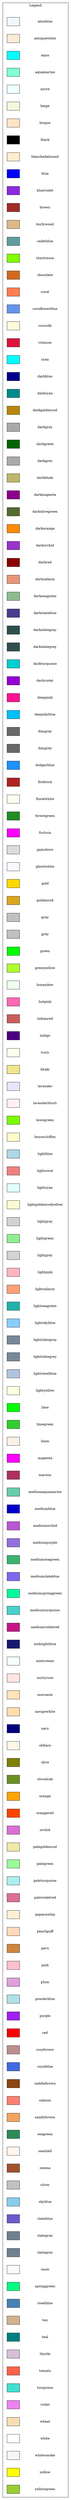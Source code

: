 digraph G {

    charset="UTF-8"
    rankdir=TB

    // https://stackoverflow.com/questions/7599279/how-to-get-horizontal-edges-between-nodes-of-two-or-more-clusters
    subgraph cluster_legend {
        label = "Legend";

        aliceblue [label="", shape=rounded, style=filled, fillcolor=aliceblue]
        ALICE_BLUE [label=aliceblue, shape=plaintext]
        antiquewhite [label="", shape=rounded, style=filled, fillcolor=antiquewhite]
        ANTIQUE_WHITE [label=antiquewhite, shape=plaintext]
        aqua [label="", shape=rounded, style=filled, fillcolor=aqua]
        AQUA [label=aqua, shape=plaintext]
        aquamarine [label="", shape=rounded, style=filled, fillcolor=aquamarine]
        AQUAMARINE [label=aquamarine, shape=plaintext]
        azure [label="", shape=rounded, style=filled, fillcolor=azure]
        AZURE [label=azure, shape=plaintext]
        beige [label="", shape=rounded, style=filled, fillcolor=beige]
        BEIGE [label=beige, shape=plaintext]
        bisque [label="", shape=rounded, style=filled, fillcolor=bisque]
        BISQUE [label=bisque, shape=plaintext]
        black [label="", shape=rounded, style=filled, fillcolor=black]
        BLACK [label=black, shape=plaintext]
        blanchedalmond [label="", shape=rounded, style=filled, fillcolor=blanchedalmond]
        BLANCHED_ALMOND [label=blanchedalmond, shape=plaintext]
        blue [label="", shape=rounded, style=filled, fillcolor=blue]
        BLUE [label=blue, shape=plaintext]
        blueviolet [label="", shape=rounded, style=filled, fillcolor=blueviolet]
        BLUE_VIOLET [label=blueviolet, shape=plaintext]
        brown [label="", shape=rounded, style=filled, fillcolor=brown]
        BROWN [label=brown, shape=plaintext]
        burlywood [label="", shape=rounded, style=filled, fillcolor=burlywood]
        BURLY_WOOD [label=burlywood, shape=plaintext]
        cadetblue [label="", shape=rounded, style=filled, fillcolor=cadetblue]
        CADET_BLUE [label=cadetblue, shape=plaintext]
        chartreuse [label="", shape=rounded, style=filled, fillcolor=chartreuse]
        CHARTREUSE [label=chartreuse, shape=plaintext]
        chocolate [label="", shape=rounded, style=filled, fillcolor=chocolate]
        CHOCOLATE [label=chocolate, shape=plaintext]
        coral [label="", shape=rounded, style=filled, fillcolor=coral]
        CORAL [label=coral, shape=plaintext]
        cornflowerblue [label="", shape=rounded, style=filled, fillcolor=cornflowerblue]
        CORN_FLOWER_BLUE [label=cornflowerblue, shape=plaintext]
        cornsilk [label="", shape=rounded, style=filled, fillcolor=cornsilk]
        CORN_SILK [label=cornsilk, shape=plaintext]
        crimson [label="", shape=rounded, style=filled, fillcolor=crimson]
        CRIMSON [label=crimson, shape=plaintext]
        cyan [label="", shape=rounded, style=filled, fillcolor=cyan]
        CYAN [label=cyan, shape=plaintext]
        darkblue [label="", shape=rounded, style=filled, fillcolor=darkblue]
        DARK_BLUE [label=darkblue, shape=plaintext]
        darkcyan [label="", shape=rounded, style=filled, fillcolor=darkcyan]
        DARK_CYAN [label=darkcyan, shape=plaintext]
        darkgoldenrod [label="", shape=rounded, style=filled, fillcolor=darkgoldenrod]
        DARK_GOLDEN_ROD [label=darkgoldenrod, shape=plaintext]
        darkgray [label="", shape=rounded, style=filled, fillcolor=darkgray]
        DARK_GRAY [label=darkgray, shape=plaintext]
        darkgreen [label="", shape=rounded, style=filled, fillcolor=darkgreen]
        DARK_GREEN [label=darkgreen, shape=plaintext]
        darkgrey [label="", shape=rounded, style=filled, fillcolor=darkgrey]
        DARK_GREY [label=darkgrey, shape=plaintext]
        darkkhaki [label="", shape=rounded, style=filled, fillcolor=darkkhaki]
        DARK_KHAKI [label=darkkhaki, shape=plaintext]
        darkmagenta [label="", shape=rounded, style=filled, fillcolor=darkmagenta]
        DARK_MAGENTA [label=darkmagenta, shape=plaintext]
        darkolivegreen [label="", shape=rounded, style=filled, fillcolor=darkolivegreen]
        DARK_OLIVE_GREEN [label=darkolivegreen, shape=plaintext]
        darkorange [label="", shape=rounded, style=filled, fillcolor=darkorange]
        DARK_ORANGE [label=darkorange, shape=plaintext]
        darkorchid [label="", shape=rounded, style=filled, fillcolor=darkorchid]
        DARK_ORCHID [label=darkorchid, shape=plaintext]
        darkred [label="", shape=rounded, style=filled, fillcolor=darkred]
        DARK_RED [label=darkred, shape=plaintext]
        darksalmon [label="", shape=rounded, style=filled, fillcolor=darksalmon]
        DARK_SALMON [label=darksalmon, shape=plaintext]
        darkseagreen [label="", shape=rounded, style=filled, fillcolor=darkseagreen]
        DARK_SEA_GREEN [label=darkseagreen, shape=plaintext]
        darkslateblue [label="", shape=rounded, style=filled, fillcolor=darkslateblue]
        DARK_SLATE_BLUE [label=darkslateblue, shape=plaintext]
        darkslategray [label="", shape=rounded, style=filled, fillcolor=darkslategray]
        DARK_SLATE_GRAY [label=darkslategray, shape=plaintext]
        darkslategrey [label="", shape=rounded, style=filled, fillcolor=darkslategrey]
        DARK_SLATE_GREY [label=darkslategrey, shape=plaintext]
        darkturquoise [label="", shape=rounded, style=filled, fillcolor=darkturquoise]
        DARK_TURQUOISE [label=darkturquoise, shape=plaintext]
        darkviolet [label="", shape=rounded, style=filled, fillcolor=darkviolet]
        DARK_VIOLET [label=darkviolet, shape=plaintext]
        deeppink [label="", shape=rounded, style=filled, fillcolor=deeppink]
        DEEP_PINK [label=deeppink, shape=plaintext]
        deepskyblue [label="", shape=rounded, style=filled, fillcolor=deepskyblue]
        DEEP_SKY_BLUE [label=deepskyblue, shape=plaintext]
        dimgray [label="", shape=rounded, style=filled, fillcolor=dimgray]
        DIM_GRAY [label=dimgray, shape=plaintext]
        dimgrey [label="", shape=rounded, style=filled, fillcolor=dimgrey]
        DIM_GREY [label=dimgrey, shape=plaintext]
        dodgerblue [label="", shape=rounded, style=filled, fillcolor=dodgerblue]
        DODGER_BLUE [label=dodgerblue, shape=plaintext]
        firebrick [label="", shape=rounded, style=filled, fillcolor=firebrick]
        FIRE_BRICK [label=firebrick, shape=plaintext]
        floralwhite [label="", shape=rounded, style=filled, fillcolor=floralwhite]
        FLORAL_WHITE [label=floralwhite, shape=plaintext]
        forestgreen [label="", shape=rounded, style=filled, fillcolor=forestgreen]
        FOREST_GREEN [label=forestgreen, shape=plaintext]
        fuchsia [label="", shape=rounded, style=filled, fillcolor=fuchsia]
        FUCHSIA [label=fuchsia, shape=plaintext]
        gainsboro [label="", shape=rounded, style=filled, fillcolor=gainsboro]
        GAINS_BORO [label=gainsboro, shape=plaintext]
        ghostwhite [label="", shape=rounded, style=filled, fillcolor=ghostwhite]
        GHOST_WHITE [label=ghostwhite, shape=plaintext]
        gold [label="", shape=rounded, style=filled, fillcolor=gold]
        GOLD [label=gold, shape=plaintext]
        goldenrod [label="", shape=rounded, style=filled, fillcolor=goldenrod]
        GOLDEN_ROD [label=goldenrod, shape=plaintext]
        gray [label="", shape=rounded, style=filled, fillcolor=gray]
        GRAY [label=gray, shape=plaintext]
        grey [label="", shape=rounded, style=filled, fillcolor=grey]
        GREY [label=grey, shape=plaintext]
        green [label="", shape=rounded, style=filled, fillcolor=green]
        GREEN [label=green, shape=plaintext]
        greenyellow [label="", shape=rounded, style=filled, fillcolor=greenyellow]
        GREEN_YELLOW [label=greenyellow, shape=plaintext]
        honeydew [label="", shape=rounded, style=filled, fillcolor=honeydew]
        HONEY_DEW [label=honeydew, shape=plaintext]
        hotpink [label="", shape=rounded, style=filled, fillcolor=hotpink]
        HOT_PINK [label=hotpink, shape=plaintext]
        indianred [label="", shape=rounded, style=filled, fillcolor=indianred]
        INDIAN_RED [label=indianred, shape=plaintext]
        indigo [label="", shape=rounded, style=filled, fillcolor=indigo]
        INDIGO [label=indigo, shape=plaintext]
        ivory [label="", shape=rounded, style=filled, fillcolor=ivory]
        IVORY [label=ivory, shape=plaintext]
        khaki [label="", shape=rounded, style=filled, fillcolor=khaki]
        KHAKI [label=khaki, shape=plaintext]
        lavender [label="", shape=rounded, style=filled, fillcolor=lavender]
        LAVENDER [label=lavender, shape=plaintext]
        lavenderblush [label="", shape=rounded, style=filled, fillcolor=lavenderblush]
        LAVENDER_BLUSH [label=lavenderblush, shape=plaintext]
        lawngreen [label="", shape=rounded, style=filled, fillcolor=lawngreen]
        LAWNGREEN [label=lawngreen, shape=plaintext]
        lemonchiffon [label="", shape=rounded, style=filled, fillcolor=lemonchiffon]
        LEMON_CHIFFON [label=lemonchiffon, shape=plaintext]
        lightblue [label="", shape=rounded, style=filled, fillcolor=lightblue]
        LIGHT_BLUE [label=lightblue, shape=plaintext]
        lightcoral [label="", shape=rounded, style=filled, fillcolor=lightcoral]
        LIGHT_CORAL [label=lightcoral, shape=plaintext]
        lightcyan [label="", shape=rounded, style=filled, fillcolor=lightcyan]
        LIGHT_CYAN [label=lightcyan, shape=plaintext]
        lightgoldenrodyellow [label="", shape=rounded, style=filled, fillcolor=lightgoldenrodyellow]
        LIGHT_GOLDEN_ROD_YELLOW [label=lightgoldenrodyellow, shape=plaintext]
        lightgray [label="", shape=rounded, style=filled, fillcolor=lightgray]
        LIGHT_GRAY [label=lightgray, shape=plaintext]
        lightgreen [label="", shape=rounded, style=filled, fillcolor=lightgreen]
        LIGHT_GREEN [label=lightgreen, shape=plaintext]
        lightgrey [label="", shape=rounded, style=filled, fillcolor=lightgrey]
        LIGHT_GREY [label=lightgrey, shape=plaintext]
        lightpink [label="", shape=rounded, style=filled, fillcolor=lightpink]
        LIGHT_PINK [label=lightpink, shape=plaintext]
        lightsalmon [label="", shape=rounded, style=filled, fillcolor=lightsalmon]
        LIGHT_SALMON [label=lightsalmon, shape=plaintext]
        lightseagreen [label="", shape=rounded, style=filled, fillcolor=lightseagreen]
        LIGHT_SEA_GREEN [label=lightseagreen, shape=plaintext]
        lightskyblue [label="", shape=rounded, style=filled, fillcolor=lightskyblue]
        LIGHT_SKY_BLUE [label=lightskyblue, shape=plaintext]
        lightslategray [label="", shape=rounded, style=filled, fillcolor=lightslategray]
        LIGHT_SLATE_GRAY [label=lightslategray, shape=plaintext]
        lightslategrey [label="", shape=rounded, style=filled, fillcolor=lightslategrey]
        LIGHT_SLATE_GREY [label=lightslategrey, shape=plaintext]
        lightsteelblue [label="", shape=rounded, style=filled, fillcolor=lightsteelblue]
        LIGHT_STEEL_BLUE [label=lightsteelblue, shape=plaintext]
        lightyellow [label="", shape=rounded, style=filled, fillcolor=lightyellow]
        LIGHT_YELLOW [label=lightyellow, shape=plaintext]
        lime [label="", shape=rounded, style=filled, fillcolor=lime]
        LIME [label=lime, shape=plaintext]
        limegreen [label="", shape=rounded, style=filled, fillcolor=limegreen]
        LIME_GREEN [label=limegreen, shape=plaintext]
        linen [label="", shape=rounded, style=filled, fillcolor=linen]
        LINEN [label=linen, shape=plaintext]
        magenta [label="", shape=rounded, style=filled, fillcolor=magenta]
        MAGENTA [label=magenta, shape=plaintext]
        maroon [label="", shape=rounded, style=filled, fillcolor=maroon]
        MAROON [label=maroon, shape=plaintext]
        mediumaquamarine [label="", shape=rounded, style=filled, fillcolor=mediumaquamarine]
        MEDIUM_AQUAMARINE [label=mediumaquamarine, shape=plaintext]
        mediumblue [label="", shape=rounded, style=filled, fillcolor=mediumblue]
        MEDIUM_BLUE [label=mediumblue, shape=plaintext]
        mediumorchid [label="", shape=rounded, style=filled, fillcolor=mediumorchid]
        MEDIUM_ORCHID [label=mediumorchid, shape=plaintext]
        mediumpurple [label="", shape=rounded, style=filled, fillcolor=mediumpurple]
        MEDIUM_PURPLE [label=mediumpurple, shape=plaintext]
        mediumseagreen [label="", shape=rounded, style=filled, fillcolor=mediumseagreen]
        MEDIUM_SEA_GREEN [label=mediumseagreen, shape=plaintext]
        mediumslateblue [label="", shape=rounded, style=filled, fillcolor=mediumslateblue]
        MEDIUM_SLATE_BLUE [label=mediumslateblue, shape=plaintext]
        mediumspringgreen [label="", shape=rounded, style=filled, fillcolor=mediumspringgreen]
        MEDIUM_SPRING_GREEN [label=mediumspringgreen, shape=plaintext]
        mediumturquoise [label="", shape=rounded, style=filled, fillcolor=mediumturquoise]
        MEDIUM_TURQUOISE [label=mediumturquoise, shape=plaintext]
        mediumvioletred [label="", shape=rounded, style=filled, fillcolor=mediumvioletred]
        MEDIUM_VIOLET_RED [label=mediumvioletred, shape=plaintext]
        midnightblue [label="", shape=rounded, style=filled, fillcolor=midnightblue]
        MIDNIGHT_BLUE [label=midnightblue, shape=plaintext]
        mintcream [label="", shape=rounded, style=filled, fillcolor=mintcream]
        MINT_CREAM [label=mintcream, shape=plaintext]
        mistyrose [label="", shape=rounded, style=filled, fillcolor=mistyrose]
        MISTY_ROSE [label=mistyrose, shape=plaintext]
        moccasin [label="", shape=rounded, style=filled, fillcolor=moccasin]
        MOCCASIN [label=moccasin, shape=plaintext]
        navajowhite [label="", shape=rounded, style=filled, fillcolor=navajowhite]
        NAVAJO_WHITE [label=navajowhite, shape=plaintext]
        navy [label="", shape=rounded, style=filled, fillcolor=navy]
        NAVY [label=navy, shape=plaintext]
        oldlace [label="", shape=rounded, style=filled, fillcolor=oldlace]
        OLD_LACE [label=oldlace, shape=plaintext]
        olive [label="", shape=rounded, style=filled, fillcolor=olive]
        OLIVE [label=olive, shape=plaintext]
        olivedrab [label="", shape=rounded, style=filled, fillcolor=olivedrab]
        OLIVE_DRAB [label=olivedrab, shape=plaintext]
        orange [label="", shape=rounded, style=filled, fillcolor=orange]
        ORANGE [label=orange, shape=plaintext]
        orangered [label="", shape=rounded, style=filled, fillcolor=orangered]
        ORANGE_RED [label=orangered, shape=plaintext]
        orchid [label="", shape=rounded, style=filled, fillcolor=orchid]
        ORCHID [label=orchid, shape=plaintext]
        palegoldenrod [label="", shape=rounded, style=filled, fillcolor=palegoldenrod]
        PALE_GOLDEN_ROD [label=palegoldenrod, shape=plaintext]
        palegreen [label="", shape=rounded, style=filled, fillcolor=palegreen]
        PALE_GREEN [label=palegreen, shape=plaintext]
        paleturquoise [label="", shape=rounded, style=filled, fillcolor=paleturquoise]
        PALE_TURQUOISE [label=paleturquoise, shape=plaintext]
        palevioletred [label="", shape=rounded, style=filled, fillcolor=palevioletred]
        PALE_VIOLET_RED [label=palevioletred, shape=plaintext]
        papayawhip [label="", shape=rounded, style=filled, fillcolor=papayawhip]
        PAPAYA_WHIP [label=papayawhip, shape=plaintext]
        peachpuff [label="", shape=rounded, style=filled, fillcolor=peachpuff]
        PEACH_PUFF [label=peachpuff, shape=plaintext]
        peru [label="", shape=rounded, style=filled, fillcolor=peru]
        PERU [label=peru, shape=plaintext]
        pink [label="", shape=rounded, style=filled, fillcolor=pink]
        PINK [label=pink, shape=plaintext]
        plum [label="", shape=rounded, style=filled, fillcolor=plum]
        PLUM [label=plum, shape=plaintext]
        powderblue [label="", shape=rounded, style=filled, fillcolor=powderblue]
        POWDER_BLUE [label=powderblue, shape=plaintext]
        purple [label="", shape=rounded, style=filled, fillcolor=purple]
        PURPLE [label=purple, shape=plaintext]
        red [label="", shape=rounded, style=filled, fillcolor=red]
        RED [label=red, shape=plaintext]
        rosybrown [label="", shape=rounded, style=filled, fillcolor=rosybrown]
        ROSY_BROWN [label=rosybrown, shape=plaintext]
        royalblue [label="", shape=rounded, style=filled, fillcolor=royalblue]
        ROYAL_BLUE [label=royalblue, shape=plaintext]
        saddlebrown [label="", shape=rounded, style=filled, fillcolor=saddlebrown]
        SADDLE_BROWN [label=saddlebrown, shape=plaintext]
        salmon [label="", shape=rounded, style=filled, fillcolor=salmon]
        SALMON [label=salmon, shape=plaintext]
        sandybrown [label="", shape=rounded, style=filled, fillcolor=sandybrown]
        SANDY_BROWN [label=sandybrown, shape=plaintext]
        seagreen [label="", shape=rounded, style=filled, fillcolor=seagreen]
        SEA_GREEN [label=seagreen, shape=plaintext]
        seashell [label="", shape=rounded, style=filled, fillcolor=seashell]
        SEA_SHELL [label=seashell, shape=plaintext]
        sienna [label="", shape=rounded, style=filled, fillcolor=sienna]
        SIENNA [label=sienna, shape=plaintext]
        silver [label="", shape=rounded, style=filled, fillcolor=silver]
        SILVER [label=silver, shape=plaintext]
        skyblue [label="", shape=rounded, style=filled, fillcolor=skyblue]
        SKY_BLUE [label=skyblue, shape=plaintext]
        slateblue [label="", shape=rounded, style=filled, fillcolor=slateblue]
        SLATE_BLUE [label=slateblue, shape=plaintext]
        slategray [label="", shape=rounded, style=filled, fillcolor=slategray]
        SLATE_GRAY [label=slategray, shape=plaintext]
        slategrey [label="", shape=rounded, style=filled, fillcolor=slategrey]
        SLATE_GREY [label=slategrey, shape=plaintext]
        snow [label="", shape=rounded, style=filled, fillcolor=snow]
        SNOW [label=snow, shape=plaintext]
        springgreen [label="", shape=rounded, style=filled, fillcolor=springgreen]
        SPRING_GREEN [label=springgreen, shape=plaintext]
        steelblue [label="", shape=rounded, style=filled, fillcolor=steelblue]
        STEEL_BLUE [label=steelblue, shape=plaintext]
        tan [label="", shape=rounded, style=filled, fillcolor=tan]
        TAN [label=tan, shape=plaintext]
        teal [label="", shape=rounded, style=filled, fillcolor=teal]
        TEAL [label=teal, shape=plaintext]
        thistle [label="", shape=rounded, style=filled, fillcolor=thistle]
        THISTLE [label=thistle, shape=plaintext]
        tomato [label="", shape=rounded, style=filled, fillcolor=tomato]
        TOMATO [label=tomato, shape=plaintext]
        turquoise [label="", shape=rounded, style=filled, fillcolor=turquoise]
        TURQUOISE [label=turquoise, shape=plaintext]
        violet [label="", shape=rounded, style=filled, fillcolor=violet]
        VIOLET [label=violet, shape=plaintext]
        wheat [label="", shape=rounded, style=filled, fillcolor=wheat]
        WHEAT [label=wheat, shape=plaintext]
        white [label="", shape=rounded, style=filled, fillcolor=white]
        WHITE [label=white, shape=plaintext]
        whitesmoke [label="", shape=rounded, style=filled, fillcolor=whitesmoke]
        WHITE_SMOKE [label=whitesmoke, shape=plaintext]
        yellow [label="", shape=rounded, style=filled, fillcolor=yellow]
        YELLOW [label=yellow, shape=plaintext]
        yellowgreen [label="", shape=rounded, style=filled, fillcolor=yellowgreen]
        YELLOW_GREEN [label=yellowgreen, shape=plaintext]

        subgraph cluster_B {

              label = "description";
              style = invisible;
              edge [style=invisible,dir=none];
              node [style=filled,color=white];

              ALICE_BLUE -> ANTIQUE_WHITE;
              ANTIQUE_WHITE -> AQUA;
              AQUA -> AQUAMARINE;
              AQUAMARINE -> AZURE;
              AZURE -> BEIGE;
              BEIGE -> BISQUE;
              BISQUE -> BLACK;
              BLACK -> BLANCHED_ALMOND;
              BLANCHED_ALMOND -> BLUE;
              BLUE -> BLUE_VIOLET;
              BLUE_VIOLET -> BROWN;
              BROWN -> BURLY_WOOD;
              BURLY_WOOD -> CADET_BLUE;
              CADET_BLUE -> CHARTREUSE;
              CHARTREUSE -> CHOCOLATE;
              CHOCOLATE -> CORAL;
              CORAL -> CORN_FLOWER_BLUE;
              CORN_FLOWER_BLUE -> CORN_SILK;
              CORN_SILK -> CRIMSON;
              CRIMSON -> CYAN;
              CYAN -> DARK_BLUE;
              DARK_BLUE -> DARK_CYAN;
              DARK_CYAN -> DARK_GOLDEN_ROD;
              DARK_GOLDEN_ROD -> DARK_GRAY;
              DARK_GRAY -> DARK_GREEN;
              DARK_GREEN -> DARK_GREY;
              DARK_GREY -> DARK_KHAKI;
              DARK_KHAKI -> DARK_MAGENTA;
              DARK_MAGENTA -> DARK_OLIVE_GREEN;
              DARK_OLIVE_GREEN -> DARK_ORANGE;
              DARK_ORANGE -> DARK_ORCHID;
              DARK_ORCHID -> DARK_RED;
              DARK_RED -> DARK_SALMON;
              DARK_SALMON -> DARK_SEA_GREEN;
              DARK_SEA_GREEN -> DARK_SLATE_BLUE;
              DARK_SLATE_BLUE -> DARK_SLATE_GRAY;
              DARK_SLATE_GRAY -> DARK_SLATE_GREY;
              DARK_SLATE_GREY -> DARK_TURQUOISE;
              DARK_TURQUOISE -> DARK_VIOLET;
              DARK_VIOLET -> DEEP_PINK;
              DEEP_PINK -> DEEP_SKY_BLUE;
              DEEP_SKY_BLUE -> DIM_GRAY;
              DIM_GRAY -> DIM_GREY;
              DIM_GREY -> DODGER_BLUE;
              DODGER_BLUE -> FIRE_BRICK;
              FIRE_BRICK -> FLORAL_WHITE;
              FLORAL_WHITE -> FOREST_GREEN;
              FOREST_GREEN -> FUCHSIA;
              FUCHSIA -> GAINS_BORO;
              GAINS_BORO -> GHOST_WHITE;
              GHOST_WHITE -> GOLD;
              GOLD -> GOLDEN_ROD;
              GOLDEN_ROD -> GRAY;
              GRAY -> GREY;
              GREY -> GREEN;
              GREEN -> GREEN_YELLOW;
              GREEN_YELLOW -> HONEY_DEW;
              HONEY_DEW -> HOT_PINK;
              HOT_PINK -> INDIAN_RED;
              INDIAN_RED -> INDIGO;
              INDIGO -> IVORY;
              IVORY -> KHAKI;
              KHAKI -> LAVENDER;
              LAVENDER -> LAVENDER_BLUSH;
              LAVENDER_BLUSH -> LAWNGREEN;
              LAWNGREEN -> LEMON_CHIFFON;
              LEMON_CHIFFON -> LIGHT_BLUE;
              LIGHT_BLUE -> LIGHT_CORAL;
              LIGHT_CORAL -> LIGHT_CYAN;
              LIGHT_CYAN -> LIGHT_GOLDEN_ROD_YELLOW;
              LIGHT_GOLDEN_ROD_YELLOW -> LIGHT_GRAY;
              LIGHT_GRAY -> LIGHT_GREEN;
              LIGHT_GREEN -> LIGHT_GREY;
              LIGHT_GREY -> LIGHT_PINK;
              LIGHT_PINK -> LIGHT_SALMON;
              LIGHT_SALMON -> LIGHT_SEA_GREEN;
              LIGHT_SEA_GREEN -> LIGHT_SKY_BLUE;
              LIGHT_SKY_BLUE -> LIGHT_SLATE_GRAY;
              LIGHT_SLATE_GRAY -> LIGHT_SLATE_GREY;
              LIGHT_SLATE_GREY -> LIGHT_STEEL_BLUE;
              LIGHT_STEEL_BLUE -> LIGHT_YELLOW;
              LIGHT_YELLOW -> LIME;
              LIME -> LIME_GREEN;
              LIME_GREEN -> LINEN;
              LINEN -> MAGENTA;
              MAGENTA -> MAROON;
              MAROON -> MEDIUM_AQUAMARINE;
              MEDIUM_AQUAMARINE -> MEDIUM_BLUE;
              MEDIUM_BLUE -> MEDIUM_ORCHID;
              MEDIUM_ORCHID -> MEDIUM_PURPLE;
              MEDIUM_PURPLE -> MEDIUM_SEA_GREEN;
              MEDIUM_SEA_GREEN -> MEDIUM_SLATE_BLUE;
              MEDIUM_SLATE_BLUE -> MEDIUM_SPRING_GREEN;
              MEDIUM_SPRING_GREEN -> MEDIUM_TURQUOISE;
              MEDIUM_TURQUOISE -> MEDIUM_VIOLET_RED;
              MEDIUM_VIOLET_RED -> MIDNIGHT_BLUE;
              MIDNIGHT_BLUE -> MINT_CREAM;
              MINT_CREAM -> MISTY_ROSE;
              MISTY_ROSE -> MOCCASIN;
              MOCCASIN -> NAVAJO_WHITE;
              NAVAJO_WHITE -> NAVY;
              NAVY -> OLD_LACE;
              OLD_LACE -> OLIVE;
              OLIVE -> OLIVE_DRAB;
              OLIVE_DRAB -> ORANGE;
              ORANGE -> ORANGE_RED;
              ORANGE_RED -> ORCHID;
              ORCHID -> PALE_GOLDEN_ROD;
              PALE_GOLDEN_ROD -> PALE_GREEN;
              PALE_GREEN -> PALE_TURQUOISE;
              PALE_TURQUOISE -> PALE_VIOLET_RED;
              PALE_VIOLET_RED -> PAPAYA_WHIP;
              PAPAYA_WHIP -> PEACH_PUFF;
              PEACH_PUFF -> PERU;
              PERU -> PINK;
              PINK -> PLUM;
              PLUM -> POWDER_BLUE;
              POWDER_BLUE -> PURPLE;
              PURPLE -> RED;
              RED -> ROSY_BROWN;
              ROSY_BROWN -> ROYAL_BLUE;
              ROYAL_BLUE -> SADDLE_BROWN;
              SADDLE_BROWN -> SALMON;
              SALMON -> SANDY_BROWN;
              SANDY_BROWN -> SEA_GREEN;
              SEA_GREEN -> SEA_SHELL;
              SEA_SHELL -> SIENNA;
              SIENNA -> SILVER;
              SILVER -> SKY_BLUE;
              SKY_BLUE -> SLATE_BLUE;
              SLATE_BLUE -> SLATE_GRAY;
              SLATE_GRAY -> SLATE_GREY;
              SLATE_GREY -> SNOW;
              SNOW -> SPRING_GREEN;
              SPRING_GREEN -> STEEL_BLUE;
              STEEL_BLUE -> TAN;
              TAN -> TEAL;
              TEAL -> THISTLE;
              THISTLE -> TOMATO;
              TOMATO -> TURQUOISE;
              TURQUOISE -> VIOLET;
              VIOLET -> WHEAT;
              WHEAT -> WHITE;
              WHITE -> WHITE_SMOKE;
              WHITE_SMOKE -> YELLOW;
              YELLOW -> YELLOW_GREEN;
        }

        subgraph cluster_A {

              label = "element";
              style = invisible;
              edge [style=invisible,dir=none];
              node [style=filled,color=white];

              aliceblue -> antiquewhite;
              antiquewhite -> aqua;
              aqua -> aquamarine;
              aquamarine -> azure;
              azure -> beige;
              beige -> bisque;
              bisque -> black;
              black -> blanchedalmond;
              blanchedalmond -> blue;
              blue -> blueviolet;
              blueviolet -> brown;
              brown -> burlywood;
              burlywood -> cadetblue;
              cadetblue -> chartreuse;
              chartreuse -> chocolate;
              chocolate -> coral;
              coral -> cornflowerblue;
              cornflowerblue -> cornsilk;
              cornsilk -> crimson;
              crimson -> cyan;
              cyan -> darkblue;
              darkblue -> darkcyan;
              darkcyan -> darkgoldenrod;
              darkgoldenrod -> darkgray;
              darkgray -> darkgreen;
              darkgreen -> darkgrey;
              darkgrey -> darkkhaki;
              darkkhaki -> darkmagenta;
              darkmagenta -> darkolivegreen;
              darkolivegreen -> darkorange;
              darkorange -> darkorchid;
              darkorchid -> darkred;
              darkred -> darksalmon;
              darksalmon -> darkseagreen;
              darkseagreen -> darkslateblue;
              darkslateblue -> darkslategray;
              darkslategray -> darkslategrey;
              darkslategrey -> darkturquoise;
              darkturquoise -> darkviolet;
              darkviolet -> deeppink;
              deeppink -> deepskyblue;
              deepskyblue -> dimgray;
              dimgray -> dimgrey;
              dimgrey -> dodgerblue;
              dodgerblue -> firebrick;
              firebrick -> floralwhite;
              floralwhite -> forestgreen;
              forestgreen -> fuchsia;
              fuchsia -> gainsboro;
              gainsboro -> ghostwhite;
              ghostwhite -> gold;
              gold -> goldenrod;
              goldenrod -> gray;
              gray -> grey;
              grey -> green;
              green -> greenyellow;
              greenyellow -> honeydew;
              honeydew -> hotpink;
              hotpink -> indianred;
              indianred -> indigo;
              indigo -> ivory;
              ivory -> khaki;
              khaki -> lavender;
              lavender -> lavenderblush;
              lavenderblush -> lawngreen;
              lawngreen -> lemonchiffon;
              lemonchiffon -> lightblue;
              lightblue -> lightcoral;
              lightcoral -> lightcyan;
              lightcyan -> lightgoldenrodyellow;
              lightgoldenrodyellow -> lightgray;
              lightgray -> lightgreen;
              lightgreen -> lightgrey;
              lightgrey -> lightpink;
              lightpink -> lightsalmon;
              lightsalmon -> lightseagreen;
              lightseagreen -> lightskyblue;
              lightskyblue -> lightslategray;
              lightslategray -> lightslategrey;
              lightslategrey -> lightsteelblue;
              lightsteelblue -> lightyellow;
              lightyellow -> lime;
              lime -> limegreen;
              limegreen -> linen;
              linen -> magenta;
              magenta -> maroon;
              maroon -> mediumaquamarine;
              mediumaquamarine -> mediumblue;
              mediumblue -> mediumorchid;
              mediumorchid -> mediumpurple;
              mediumpurple -> mediumseagreen;
              mediumseagreen -> mediumslateblue;
              mediumslateblue -> mediumspringgreen;
              mediumspringgreen -> mediumturquoise;
              mediumturquoise -> mediumvioletred;
              mediumvioletred -> midnightblue;
              midnightblue -> mintcream;
              mintcream -> mistyrose;
              mistyrose -> moccasin;
              moccasin -> navajowhite;
              navajowhite -> navy;
              navy -> oldlace;
              oldlace -> olive;
              olive -> olivedrab;
              olivedrab -> orange;
              orange -> orangered;
              orangered -> orchid;
              orchid -> palegoldenrod;
              palegoldenrod -> palegreen;
              palegreen -> paleturquoise;
              paleturquoise -> palevioletred;
              palevioletred -> papayawhip;
              papayawhip -> peachpuff;
              peachpuff -> peru;
              peru -> pink;
              pink -> plum;
              plum -> powderblue;
              powderblue -> purple;
              purple -> red;
              red -> rosybrown;
              rosybrown -> royalblue;
              royalblue -> saddlebrown;
              saddlebrown -> salmon;
              salmon -> sandybrown;
              sandybrown -> seagreen;
              seagreen -> seashell;
              seashell -> sienna;
              sienna -> silver;
              silver -> skyblue;
              skyblue -> slateblue;
              slateblue -> slategray;
              slategray -> slategrey;
              slategrey -> snow;
              snow -> springgreen;
              springgreen -> steelblue;
              steelblue -> tan;
              tan -> teal;
              teal -> thistle;
              thistle -> tomato;
              tomato -> turquoise;
              turquoise -> violet;
              violet -> wheat;
              wheat -> white;
              white -> whitesmoke;
              whitesmoke -> yellow;
              yellow -> yellowgreen;
        }

        edge[style=invisible, dir=none, constraint=false];

        aliceblue -> ALICE_BLUE;
        antiquewhite -> ANTIQUE_WHITE;
        aqua -> AQUA;
        aquamarine -> AQUAMARINE;
        azure -> AZURE;
        beige -> BEIGE;
        bisque -> BISQUE;
        black -> BLACK;
        blanchedalmond -> BLANCHED_ALMOND;
        blue -> BLUE;
        blueviolet -> BLUE_VIOLET;
        brown -> BROWN;
        burlywood -> BURLY_WOOD;
        cadetblue -> CADET_BLUE;
        chartreuse -> CHARTREUSE;
        chocolate -> CHOCOLATE;
        coral -> CORAL;
        cornflowerblue -> CORN_FLOWER_BLUE;
        cornsilk -> CORN_SILK;
        crimson -> CRIMSON;
        cyan -> CYAN;
        darkblue -> DARK_BLUE;
        darkcyan -> DARK_CYAN;
        darkgoldenrod -> DARK_GOLDEN_ROD;
        darkgray -> DARK_GRAY;
        darkgreen -> DARK_GREEN;
        darkgrey -> DARK_GREY;
        darkkhaki -> DARK_KHAKI;
        darkmagenta -> DARK_MAGENTA;
        darkolivegreen -> DARK_OLIVE_GREEN;
        darkorange -> DARK_ORANGE;
        darkorchid -> DARK_ORCHID;
        darkred -> DARK_RED;
        darksalmon -> DARK_SALMON;
        darkseagreen -> DARK_SEA_GREEN;
        darkslateblue -> DARK_SLATE_BLUE;
        darkslategray -> DARK_SLATE_GRAY;
        darkslategrey -> DARK_SLATE_GREY;
        darkturquoise -> DARK_TURQUOISE;
        darkviolet -> DARK_VIOLET;
        deeppink -> DEEP_PINK;
        deepskyblue -> DEEP_SKY_BLUE;
        dimgray -> DIM_GRAY;
        dimgrey -> DIM_GREY;
        dodgerblue -> DODGER_BLUE;
        firebrick -> FIRE_BRICK;
        floralwhite -> FLORAL_WHITE;
        forestgreen -> FOREST_GREEN;
        fuchsia -> FUCHSIA;
        gainsboro -> GAINS_BORO;
        ghostwhite -> GHOST_WHITE;
        gold -> GOLD;
        goldenrod -> GOLDEN_ROD;
        gray -> GRAY;
        grey -> GREY;
        green -> GREEN;
        greenyellow -> GREEN_YELLOW;
        honeydew -> HONEY_DEW;
        hotpink -> HOT_PINK;
        indianred -> INDIAN_RED;
        indigo -> INDIGO;
        ivory -> IVORY;
        khaki -> KHAKI;
        lavender -> LAVENDER;
        lavenderblush -> LAVENDER_BLUSH;
        lawngreen -> LAWNGREEN;
        lemonchiffon -> LEMON_CHIFFON;
        lightblue -> LIGHT_BLUE;
        lightcoral -> LIGHT_CORAL;
        lightcyan -> LIGHT_CYAN;
        lightgoldenrodyellow -> LIGHT_GOLDEN_ROD_YELLOW;
        lightgray -> LIGHT_GRAY;
        lightgreen -> LIGHT_GREEN;
        lightgrey -> LIGHT_GREY;
        lightpink -> LIGHT_PINK;
        lightsalmon -> LIGHT_SALMON;
        lightseagreen -> LIGHT_SEA_GREEN;
        lightskyblue -> LIGHT_SKY_BLUE;
        lightslategray -> LIGHT_SLATE_GRAY;
        lightslategrey -> LIGHT_SLATE_GREY;
        lightsteelblue -> LIGHT_STEEL_BLUE;
        lightyellow -> LIGHT_YELLOW;
        lime -> LIME;
        limegreen -> LIME_GREEN;
        linen -> LINEN;
        magenta -> MAGENTA;
        maroon -> MAROON;
        mediumaquamarine -> MEDIUM_AQUAMARINE;
        mediumblue -> MEDIUM_BLUE;
        mediumorchid -> MEDIUM_ORCHID;
        mediumpurple -> MEDIUM_PURPLE;
        mediumseagreen -> MEDIUM_SEA_GREEN;
        mediumslateblue -> MEDIUM_SLATE_BLUE;
        mediumspringgreen -> MEDIUM_SPRING_GREEN;
        mediumturquoise -> MEDIUM_TURQUOISE;
        mediumvioletred -> MEDIUM_VIOLET_RED;
        midnightblue -> MIDNIGHT_BLUE;
        mintcream -> MINT_CREAM;
        mistyrose -> MISTY_ROSE;
        moccasin -> MOCCASIN;
        navajowhite -> NAVAJO_WHITE;
        navy -> NAVY;
        oldlace -> OLD_LACE;
        olive -> OLIVE;
        olivedrab -> OLIVE_DRAB;
        orange -> ORANGE;
        orangered -> ORANGE_RED;
        orchid -> ORCHID;
        palegoldenrod -> PALE_GOLDEN_ROD;
        palegreen -> PALE_GREEN;
        paleturquoise -> PALE_TURQUOISE;
        palevioletred -> PALE_VIOLET_RED;
        papayawhip -> PAPAYA_WHIP;
        peachpuff -> PEACH_PUFF;
        peru -> PERU;
        pink -> PINK;
        plum -> PLUM;
        powderblue -> POWDER_BLUE;
        purple -> PURPLE;
        red -> RED;
        rosybrown -> ROSY_BROWN;
        royalblue -> ROYAL_BLUE;
        saddlebrown -> SADDLE_BROWN;
        salmon -> SALMON;
        sandybrown -> SANDY_BROWN;
        seagreen -> SEA_GREEN;
        seashell -> SEA_SHELL;
        sienna -> SIENNA;
        silver -> SILVER;
        skyblue -> SKY_BLUE;
        slateblue -> SLATE_BLUE;
        slategray -> SLATE_GRAY;
        slategrey -> SLATE_GREY;
        snow -> SNOW;
        springgreen -> SPRING_GREEN;
        steelblue -> STEEL_BLUE;
        tan -> TAN;
        teal -> TEAL;
        thistle -> THISTLE;
        tomato -> TOMATO;
        turquoise -> TURQUOISE;
        violet -> VIOLET;
        wheat -> WHEAT;
        white -> WHITE;
        whitesmoke -> WHITE_SMOKE;
        yellow -> YELLOW;
        yellowgreen -> YELLOW_GREEN;
    }
}
